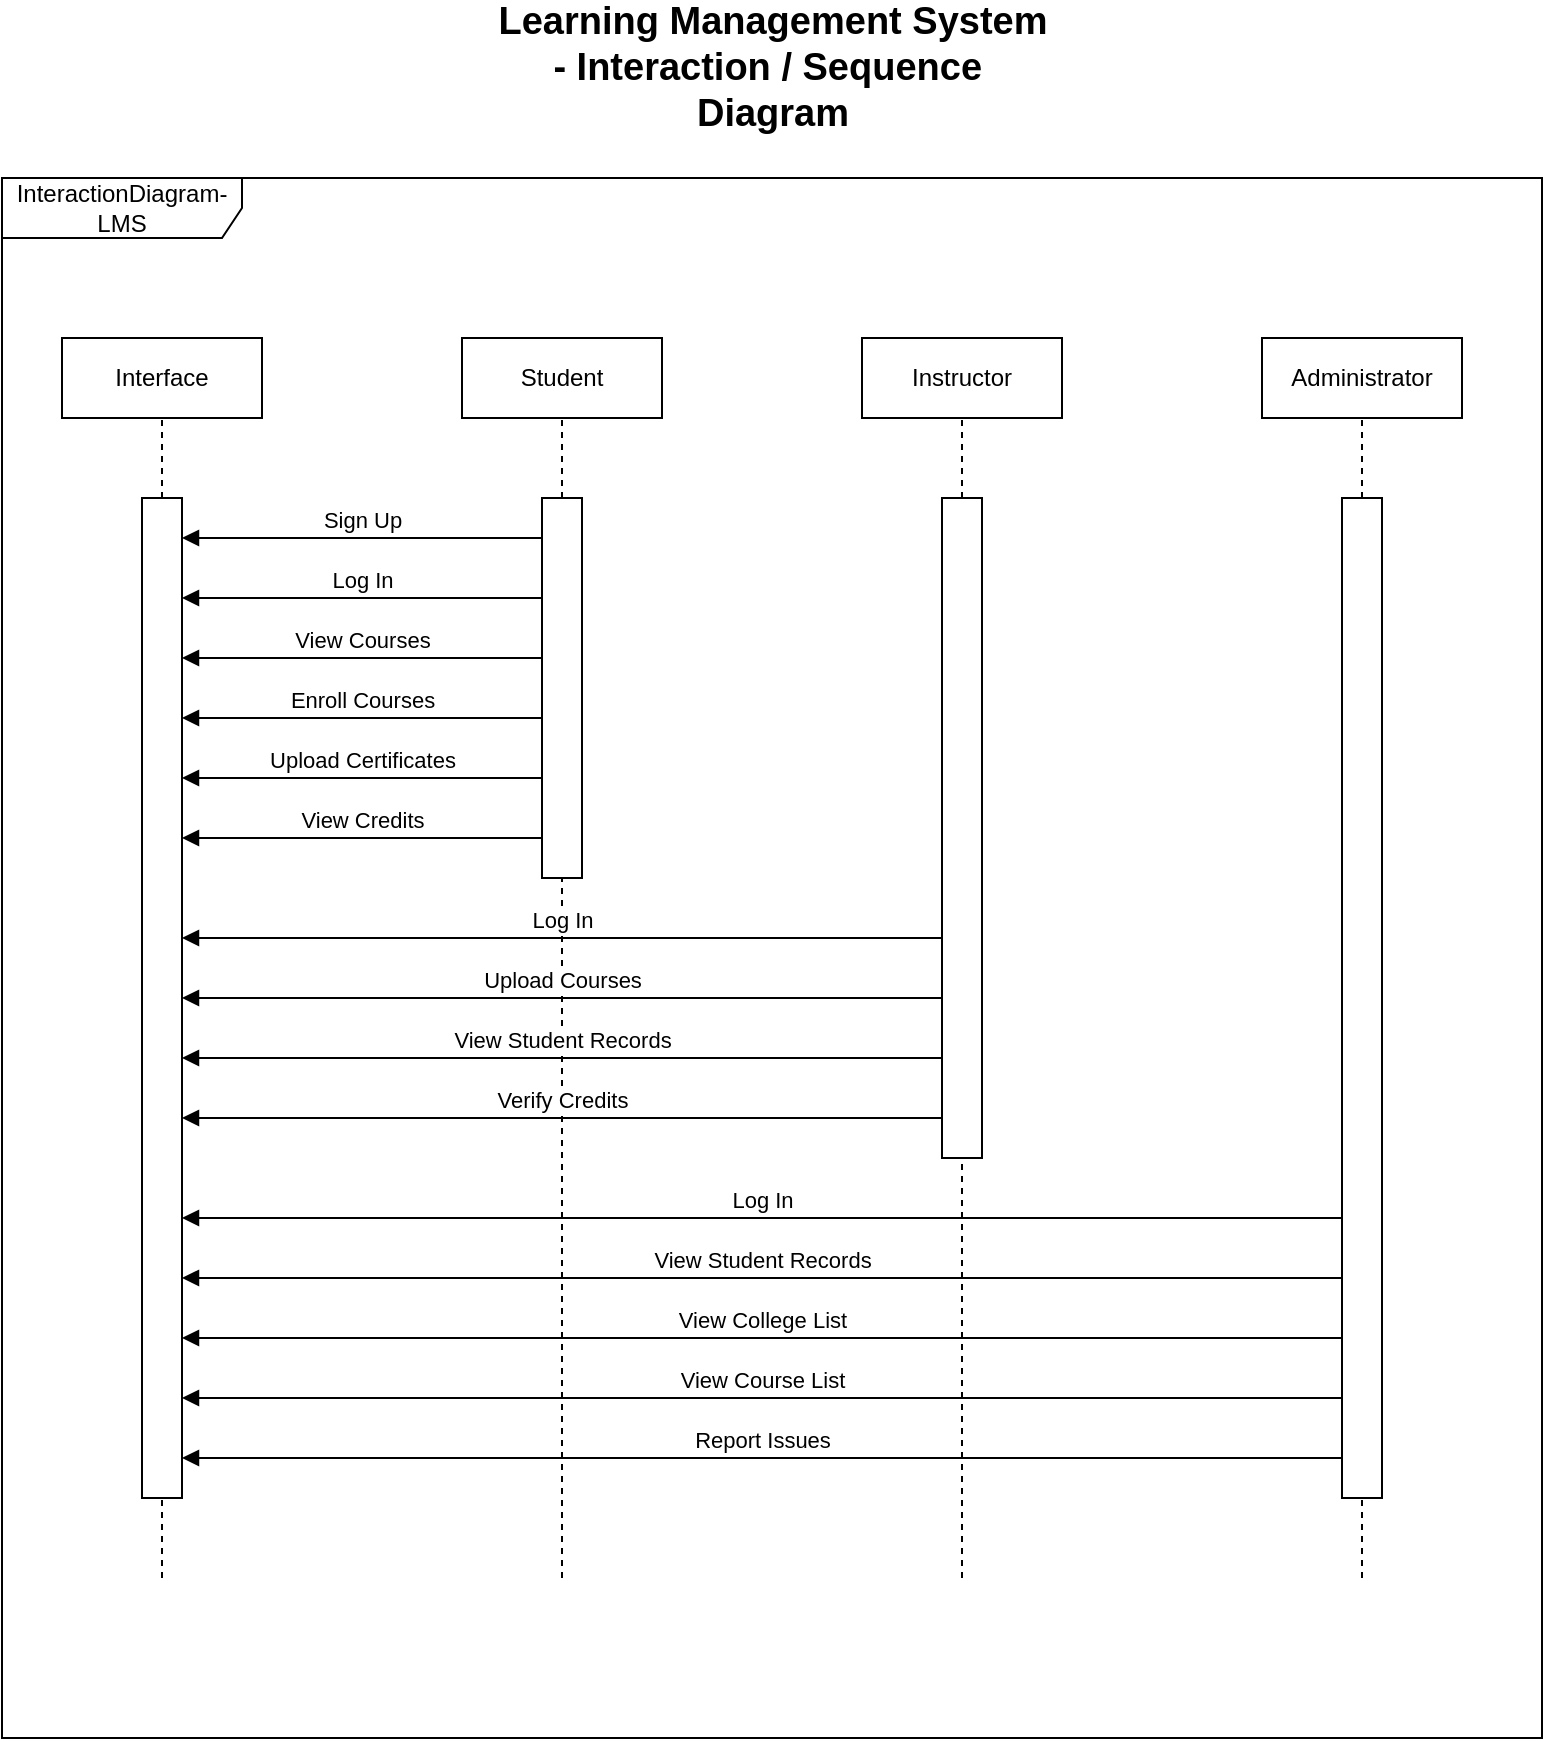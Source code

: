 <mxfile version="24.7.7">
  <diagram name="Page-1" id="eIaVpq-UnN7qF9nMb-g1">
    <mxGraphModel dx="2100" dy="1044" grid="1" gridSize="10" guides="1" tooltips="1" connect="1" arrows="1" fold="1" page="1" pageScale="1" pageWidth="850" pageHeight="1100" math="0" shadow="0">
      <root>
        <mxCell id="0" />
        <mxCell id="1" parent="0" />
        <mxCell id="uHBQ-E4No12T1ZLkV0_c-20" value="InteractionDiagram-LMS" style="shape=umlFrame;whiteSpace=wrap;html=1;pointerEvents=0;width=120;height=30;" vertex="1" parent="1">
          <mxGeometry x="40" y="160" width="770" height="780" as="geometry" />
        </mxCell>
        <mxCell id="uHBQ-E4No12T1ZLkV0_c-42" value="" style="group" vertex="1" connectable="0" parent="1">
          <mxGeometry x="70" y="240" width="700" height="620" as="geometry" />
        </mxCell>
        <mxCell id="uHBQ-E4No12T1ZLkV0_c-1" value="" style="endArrow=none;dashed=1;html=1;rounded=0;" edge="1" parent="uHBQ-E4No12T1ZLkV0_c-42">
          <mxGeometry width="50" height="50" relative="1" as="geometry">
            <mxPoint x="50" y="620" as="sourcePoint" />
            <mxPoint x="50" y="40" as="targetPoint" />
          </mxGeometry>
        </mxCell>
        <mxCell id="uHBQ-E4No12T1ZLkV0_c-2" value="" style="html=1;points=[[0,0,0,0,5],[0,1,0,0,-5],[1,0,0,0,5],[1,1,0,0,-5]];perimeter=orthogonalPerimeter;outlineConnect=0;targetShapes=umlLifeline;portConstraint=eastwest;newEdgeStyle={&quot;curved&quot;:0,&quot;rounded&quot;:0};" vertex="1" parent="uHBQ-E4No12T1ZLkV0_c-42">
          <mxGeometry x="40" y="80" width="20" height="500" as="geometry" />
        </mxCell>
        <mxCell id="uHBQ-E4No12T1ZLkV0_c-3" value="Interface" style="html=1;whiteSpace=wrap;" vertex="1" parent="uHBQ-E4No12T1ZLkV0_c-42">
          <mxGeometry width="100" height="40" as="geometry" />
        </mxCell>
        <mxCell id="uHBQ-E4No12T1ZLkV0_c-10" value="" style="endArrow=none;dashed=1;html=1;rounded=0;" edge="1" parent="uHBQ-E4No12T1ZLkV0_c-42">
          <mxGeometry width="50" height="50" relative="1" as="geometry">
            <mxPoint x="250" y="620" as="sourcePoint" />
            <mxPoint x="250" y="40" as="targetPoint" />
          </mxGeometry>
        </mxCell>
        <mxCell id="uHBQ-E4No12T1ZLkV0_c-11" value="" style="html=1;points=[[0,0,0,0,5],[0,1,0,0,-5],[1,0,0,0,5],[1,1,0,0,-5]];perimeter=orthogonalPerimeter;outlineConnect=0;targetShapes=umlLifeline;portConstraint=eastwest;newEdgeStyle={&quot;curved&quot;:0,&quot;rounded&quot;:0};" vertex="1" parent="uHBQ-E4No12T1ZLkV0_c-42">
          <mxGeometry x="240" y="80" width="20" height="190" as="geometry" />
        </mxCell>
        <mxCell id="uHBQ-E4No12T1ZLkV0_c-12" value="Student" style="html=1;whiteSpace=wrap;" vertex="1" parent="uHBQ-E4No12T1ZLkV0_c-42">
          <mxGeometry x="200" width="100" height="40" as="geometry" />
        </mxCell>
        <mxCell id="uHBQ-E4No12T1ZLkV0_c-13" value="" style="endArrow=none;dashed=1;html=1;rounded=0;" edge="1" parent="uHBQ-E4No12T1ZLkV0_c-42">
          <mxGeometry width="50" height="50" relative="1" as="geometry">
            <mxPoint x="450" y="620" as="sourcePoint" />
            <mxPoint x="450" y="40" as="targetPoint" />
          </mxGeometry>
        </mxCell>
        <mxCell id="uHBQ-E4No12T1ZLkV0_c-14" value="" style="html=1;points=[[0,0,0,0,5],[0,1,0,0,-5],[1,0,0,0,5],[1,1,0,0,-5]];perimeter=orthogonalPerimeter;outlineConnect=0;targetShapes=umlLifeline;portConstraint=eastwest;newEdgeStyle={&quot;curved&quot;:0,&quot;rounded&quot;:0};" vertex="1" parent="uHBQ-E4No12T1ZLkV0_c-42">
          <mxGeometry x="440" y="80" width="20" height="330" as="geometry" />
        </mxCell>
        <mxCell id="uHBQ-E4No12T1ZLkV0_c-15" value="Instructor" style="html=1;whiteSpace=wrap;" vertex="1" parent="uHBQ-E4No12T1ZLkV0_c-42">
          <mxGeometry x="400" width="100" height="40" as="geometry" />
        </mxCell>
        <mxCell id="uHBQ-E4No12T1ZLkV0_c-16" value="" style="endArrow=none;dashed=1;html=1;rounded=0;" edge="1" parent="uHBQ-E4No12T1ZLkV0_c-42">
          <mxGeometry width="50" height="50" relative="1" as="geometry">
            <mxPoint x="650" y="620" as="sourcePoint" />
            <mxPoint x="650" y="40" as="targetPoint" />
          </mxGeometry>
        </mxCell>
        <mxCell id="uHBQ-E4No12T1ZLkV0_c-17" value="" style="html=1;points=[[0,0,0,0,5],[0,1,0,0,-5],[1,0,0,0,5],[1,1,0,0,-5]];perimeter=orthogonalPerimeter;outlineConnect=0;targetShapes=umlLifeline;portConstraint=eastwest;newEdgeStyle={&quot;curved&quot;:0,&quot;rounded&quot;:0};" vertex="1" parent="uHBQ-E4No12T1ZLkV0_c-42">
          <mxGeometry x="640" y="80" width="20" height="500" as="geometry" />
        </mxCell>
        <mxCell id="uHBQ-E4No12T1ZLkV0_c-18" value="Administrator" style="html=1;whiteSpace=wrap;" vertex="1" parent="uHBQ-E4No12T1ZLkV0_c-42">
          <mxGeometry x="600" width="100" height="40" as="geometry" />
        </mxCell>
        <mxCell id="uHBQ-E4No12T1ZLkV0_c-24" value="Log In" style="html=1;verticalAlign=bottom;endArrow=block;curved=0;rounded=0;" edge="1" parent="uHBQ-E4No12T1ZLkV0_c-42">
          <mxGeometry width="80" relative="1" as="geometry">
            <mxPoint x="240" y="130" as="sourcePoint" />
            <mxPoint x="60" y="130" as="targetPoint" />
          </mxGeometry>
        </mxCell>
        <mxCell id="uHBQ-E4No12T1ZLkV0_c-26" value="View Courses" style="html=1;verticalAlign=bottom;endArrow=block;curved=0;rounded=0;" edge="1" parent="uHBQ-E4No12T1ZLkV0_c-42">
          <mxGeometry width="80" relative="1" as="geometry">
            <mxPoint x="240" y="160" as="sourcePoint" />
            <mxPoint x="60" y="160" as="targetPoint" />
          </mxGeometry>
        </mxCell>
        <mxCell id="uHBQ-E4No12T1ZLkV0_c-27" value="Enroll Courses" style="html=1;verticalAlign=bottom;endArrow=block;curved=0;rounded=0;" edge="1" parent="uHBQ-E4No12T1ZLkV0_c-42">
          <mxGeometry width="80" relative="1" as="geometry">
            <mxPoint x="240" y="190" as="sourcePoint" />
            <mxPoint x="60" y="190" as="targetPoint" />
          </mxGeometry>
        </mxCell>
        <mxCell id="uHBQ-E4No12T1ZLkV0_c-28" value="Upload Certificates" style="html=1;verticalAlign=bottom;endArrow=block;curved=0;rounded=0;" edge="1" parent="uHBQ-E4No12T1ZLkV0_c-42">
          <mxGeometry width="80" relative="1" as="geometry">
            <mxPoint x="240" y="220" as="sourcePoint" />
            <mxPoint x="60" y="220" as="targetPoint" />
          </mxGeometry>
        </mxCell>
        <mxCell id="uHBQ-E4No12T1ZLkV0_c-29" value="View Credits" style="html=1;verticalAlign=bottom;endArrow=block;curved=0;rounded=0;" edge="1" parent="uHBQ-E4No12T1ZLkV0_c-42">
          <mxGeometry width="80" relative="1" as="geometry">
            <mxPoint x="240" y="250" as="sourcePoint" />
            <mxPoint x="60" y="250" as="targetPoint" />
          </mxGeometry>
        </mxCell>
        <mxCell id="uHBQ-E4No12T1ZLkV0_c-30" value="Upload Courses" style="html=1;verticalAlign=bottom;endArrow=block;curved=0;rounded=0;" edge="1" parent="uHBQ-E4No12T1ZLkV0_c-42">
          <mxGeometry width="80" relative="1" as="geometry">
            <mxPoint x="440" y="330" as="sourcePoint" />
            <mxPoint x="60" y="330" as="targetPoint" />
          </mxGeometry>
        </mxCell>
        <mxCell id="uHBQ-E4No12T1ZLkV0_c-31" value="View Student Records" style="html=1;verticalAlign=bottom;endArrow=block;curved=0;rounded=0;" edge="1" parent="uHBQ-E4No12T1ZLkV0_c-42">
          <mxGeometry width="80" relative="1" as="geometry">
            <mxPoint x="440" y="360" as="sourcePoint" />
            <mxPoint x="60" y="360" as="targetPoint" />
          </mxGeometry>
        </mxCell>
        <mxCell id="uHBQ-E4No12T1ZLkV0_c-33" value="Log In" style="html=1;verticalAlign=bottom;endArrow=block;curved=0;rounded=0;" edge="1" parent="uHBQ-E4No12T1ZLkV0_c-42">
          <mxGeometry width="80" relative="1" as="geometry">
            <mxPoint x="440" y="300" as="sourcePoint" />
            <mxPoint x="60" y="300" as="targetPoint" />
          </mxGeometry>
        </mxCell>
        <mxCell id="uHBQ-E4No12T1ZLkV0_c-34" value="Sign Up" style="html=1;verticalAlign=bottom;endArrow=block;curved=0;rounded=0;" edge="1" parent="uHBQ-E4No12T1ZLkV0_c-42">
          <mxGeometry width="80" relative="1" as="geometry">
            <mxPoint x="240" y="100" as="sourcePoint" />
            <mxPoint x="60" y="100" as="targetPoint" />
          </mxGeometry>
        </mxCell>
        <mxCell id="uHBQ-E4No12T1ZLkV0_c-35" value="Verify Credits&lt;span style=&quot;color: rgba(0, 0, 0, 0); font-family: monospace; font-size: 0px; text-align: start; background-color: rgb(251, 251, 251);&quot;&gt;%3CmxGraphModel%3E%3Croot%3E%3CmxCell%20id%3D%220%22%2F%3E%3CmxCell%20id%3D%221%22%20parent%3D%220%22%2F%3E%3CmxCell%20id%3D%222%22%20value%3D%22View%20Student%20Records%22%20style%3D%22html%3D1%3BverticalAlign%3Dbottom%3BendArrow%3Dblock%3Bcurved%3D0%3Brounded%3D0%3B%22%20edge%3D%221%22%20parent%3D%221%22%3E%3CmxGeometry%20width%3D%2280%22%20relative%3D%221%22%20as%3D%22geometry%22%3E%3CmxPoint%20x%3D%22510%22%20y%3D%22480%22%20as%3D%22sourcePoint%22%2F%3E%3CmxPoint%20x%3D%22130%22%20y%3D%22480%22%20as%3D%22targetPoint%22%2F%3E%3C%2FmxGeometry%3E%3C%2FmxCell%3E%3C%2Froot%3E%3C%2FmxGraphModel%3E&lt;/span&gt;" style="html=1;verticalAlign=bottom;endArrow=block;curved=0;rounded=0;" edge="1" parent="uHBQ-E4No12T1ZLkV0_c-42">
          <mxGeometry width="80" relative="1" as="geometry">
            <mxPoint x="440" y="390" as="sourcePoint" />
            <mxPoint x="60" y="390" as="targetPoint" />
          </mxGeometry>
        </mxCell>
        <mxCell id="uHBQ-E4No12T1ZLkV0_c-36" value="View College List" style="html=1;verticalAlign=bottom;endArrow=block;curved=0;rounded=0;" edge="1" parent="uHBQ-E4No12T1ZLkV0_c-42" source="uHBQ-E4No12T1ZLkV0_c-17">
          <mxGeometry width="80" relative="1" as="geometry">
            <mxPoint x="440" y="500" as="sourcePoint" />
            <mxPoint x="60" y="500" as="targetPoint" />
          </mxGeometry>
        </mxCell>
        <mxCell id="uHBQ-E4No12T1ZLkV0_c-38" value="View Course List" style="html=1;verticalAlign=bottom;endArrow=block;curved=0;rounded=0;" edge="1" parent="uHBQ-E4No12T1ZLkV0_c-42" source="uHBQ-E4No12T1ZLkV0_c-17">
          <mxGeometry width="80" relative="1" as="geometry">
            <mxPoint x="440" y="530" as="sourcePoint" />
            <mxPoint x="60" y="530" as="targetPoint" />
          </mxGeometry>
        </mxCell>
        <mxCell id="uHBQ-E4No12T1ZLkV0_c-39" value="Report Issues" style="html=1;verticalAlign=bottom;endArrow=block;curved=0;rounded=0;" edge="1" parent="uHBQ-E4No12T1ZLkV0_c-42" source="uHBQ-E4No12T1ZLkV0_c-17">
          <mxGeometry width="80" relative="1" as="geometry">
            <mxPoint x="440" y="560" as="sourcePoint" />
            <mxPoint x="60" y="560" as="targetPoint" />
          </mxGeometry>
        </mxCell>
        <mxCell id="uHBQ-E4No12T1ZLkV0_c-40" value="Log In&lt;span style=&quot;color: rgba(0, 0, 0, 0); font-family: monospace; font-size: 0px; text-align: start; background-color: rgb(251, 251, 251);&quot;&gt;%3CmxGraphModel%3E%3Croot%3E%3CmxCell%20id%3D%220%22%2F%3E%3CmxCell%20id%3D%221%22%20parent%3D%220%22%2F%3E%3CmxCell%20id%3D%222%22%20value%3D%22Repot%20Issues%22%20style%3D%22html%3D1%3BverticalAlign%3Dbottom%3BendArrow%3Dblock%3Bcurved%3D0%3Brounded%3D0%3B%22%20edge%3D%221%22%20parent%3D%221%22%3E%3CmxGeometry%20width%3D%2280%22%20relative%3D%221%22%20as%3D%22geometry%22%3E%3CmxPoint%20x%3D%22510%22%20y%3D%22600%22%20as%3D%22sourcePoint%22%2F%3E%3CmxPoint%20x%3D%22130%22%20y%3D%22600%22%20as%3D%22targetPoint%22%2F%3E%3C%2FmxGeometry%3E%3C%2FmxCell%3E%3C%2Froot%3E%3C%2FmxGraphModel%3E&lt;/span&gt;" style="html=1;verticalAlign=bottom;endArrow=block;curved=0;rounded=0;" edge="1" parent="uHBQ-E4No12T1ZLkV0_c-42">
          <mxGeometry width="80" relative="1" as="geometry">
            <mxPoint x="640" y="440" as="sourcePoint" />
            <mxPoint x="60" y="440" as="targetPoint" />
          </mxGeometry>
        </mxCell>
        <mxCell id="uHBQ-E4No12T1ZLkV0_c-41" value="View Student Records" style="html=1;verticalAlign=bottom;endArrow=block;curved=0;rounded=0;" edge="1" parent="uHBQ-E4No12T1ZLkV0_c-42">
          <mxGeometry width="80" relative="1" as="geometry">
            <mxPoint x="640" y="470" as="sourcePoint" />
            <mxPoint x="60" y="470" as="targetPoint" />
          </mxGeometry>
        </mxCell>
        <mxCell id="uHBQ-E4No12T1ZLkV0_c-43" value="Learning Management System - Interaction / Sequence&amp;nbsp;&lt;div style=&quot;font-size: 19px;&quot;&gt;Diagram&lt;/div&gt;" style="text;html=1;align=center;verticalAlign=middle;whiteSpace=wrap;rounded=0;fontSize=19;fontStyle=1" vertex="1" parent="1">
          <mxGeometry x="284" y="90" width="283" height="30" as="geometry" />
        </mxCell>
      </root>
    </mxGraphModel>
  </diagram>
</mxfile>
